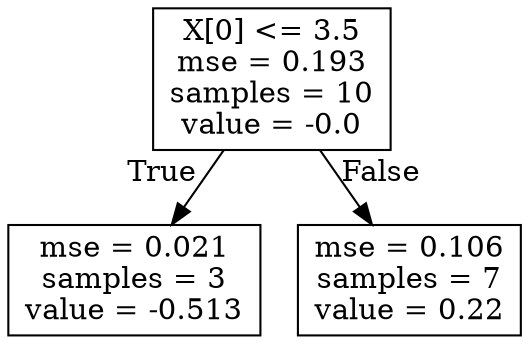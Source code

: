 digraph Tree {
node [shape=box] ;
0 [label="X[0] <= 3.5\nmse = 0.193\nsamples = 10\nvalue = -0.0"] ;
1 [label="mse = 0.021\nsamples = 3\nvalue = -0.513"] ;
0 -> 1 [labeldistance=2.5, labelangle=45, headlabel="True"] ;
2 [label="mse = 0.106\nsamples = 7\nvalue = 0.22"] ;
0 -> 2 [labeldistance=2.5, labelangle=-45, headlabel="False"] ;
}